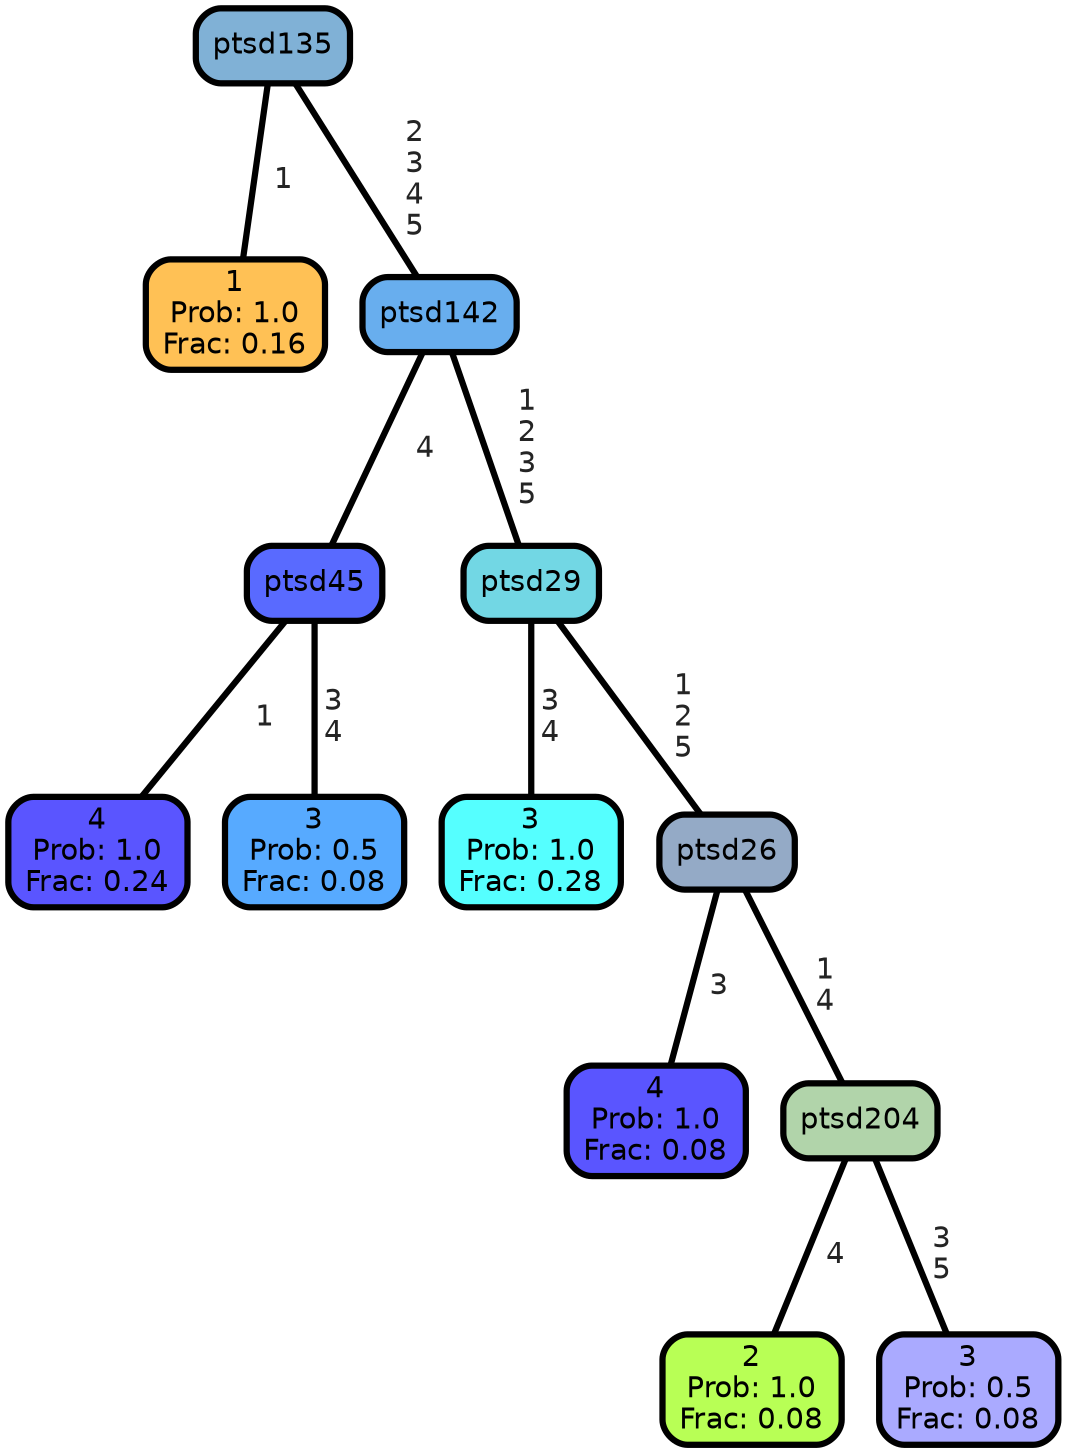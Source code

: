 graph Tree {
node [shape=box, style="filled, rounded",color="black",penwidth="3",fontcolor="black",                 fontname=helvetica] ;
graph [ranksep="0 equally", splines=straight,                 bgcolor=transparent, dpi=200] ;
edge [fontname=helvetica, fontweight=bold,fontcolor=grey14,color=black] ;
0 [label="1
Prob: 1.0
Frac: 0.16", fillcolor="#ffc155"] ;
1 [label="ptsd135", fillcolor="#80b1d6"] ;
2 [label="4
Prob: 1.0
Frac: 0.24", fillcolor="#5a55ff"] ;
3 [label="ptsd45", fillcolor="#596aff"] ;
4 [label="3
Prob: 0.5
Frac: 0.08", fillcolor="#57aaff"] ;
5 [label="ptsd142", fillcolor="#68aeee"] ;
6 [label="3
Prob: 1.0
Frac: 0.28", fillcolor="#55ffff"] ;
7 [label="ptsd29", fillcolor="#72d7e4"] ;
8 [label="4
Prob: 1.0
Frac: 0.08", fillcolor="#5a55ff"] ;
9 [label="ptsd26", fillcolor="#94aac6"] ;
10 [label="2
Prob: 1.0
Frac: 0.08", fillcolor="#b8ff55"] ;
11 [label="ptsd204", fillcolor="#b1d4aa"] ;
12 [label="3
Prob: 0.5
Frac: 0.08", fillcolor="#aaaaff"] ;
1 -- 0 [label=" 1",penwidth=3] ;
1 -- 5 [label=" 2\n 3\n 4\n 5",penwidth=3] ;
3 -- 2 [label=" 1",penwidth=3] ;
3 -- 4 [label=" 3\n 4",penwidth=3] ;
5 -- 3 [label=" 4",penwidth=3] ;
5 -- 7 [label=" 1\n 2\n 3\n 5",penwidth=3] ;
7 -- 6 [label=" 3\n 4",penwidth=3] ;
7 -- 9 [label=" 1\n 2\n 5",penwidth=3] ;
9 -- 8 [label=" 3",penwidth=3] ;
9 -- 11 [label=" 1\n 4",penwidth=3] ;
11 -- 10 [label=" 4",penwidth=3] ;
11 -- 12 [label=" 3\n 5",penwidth=3] ;
{rank = same;}}